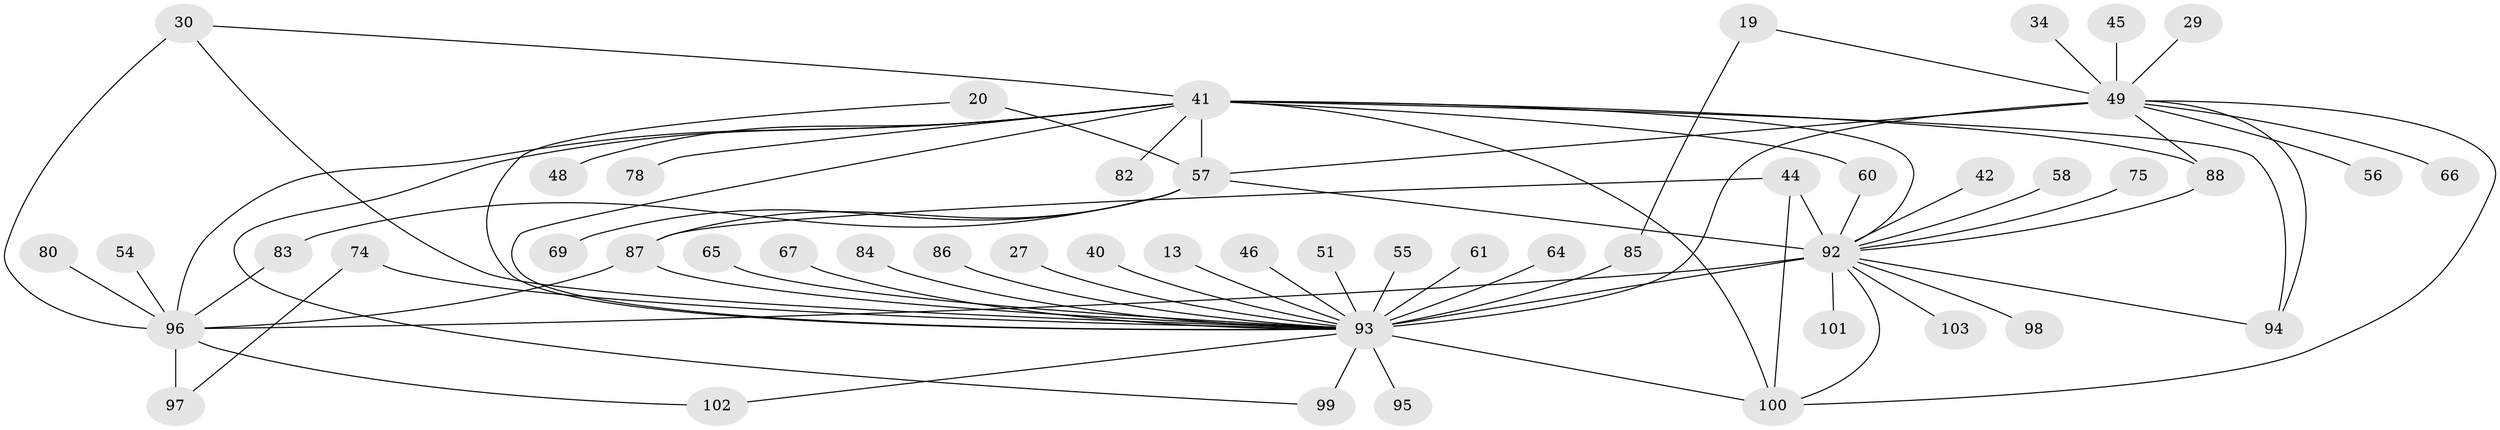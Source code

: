// original degree distribution, {5: 0.019417475728155338, 8: 0.02912621359223301, 10: 0.02912621359223301, 14: 0.009708737864077669, 12: 0.019417475728155338, 6: 0.019417475728155338, 3: 0.13592233009708737, 2: 0.17475728155339806, 4: 0.08737864077669903, 16: 0.009708737864077669, 1: 0.42718446601941745, 7: 0.02912621359223301, 11: 0.009708737864077669}
// Generated by graph-tools (version 1.1) at 2025/48/03/09/25 04:48:24]
// undirected, 51 vertices, 74 edges
graph export_dot {
graph [start="1"]
  node [color=gray90,style=filled];
  13;
  19;
  20;
  27;
  29;
  30 [super="+8"];
  34;
  40;
  41 [super="+36"];
  42;
  44;
  45;
  46;
  48;
  49 [super="+10"];
  51;
  54;
  55;
  56;
  57 [super="+16+31"];
  58;
  60;
  61;
  64;
  65;
  66;
  67;
  69;
  74 [super="+62"];
  75;
  78;
  80;
  82;
  83 [super="+52"];
  84;
  85 [super="+18"];
  86 [super="+73"];
  87 [super="+7"];
  88 [super="+17"];
  92 [super="+63+81+25+32"];
  93 [super="+89+50+79"];
  94 [super="+9"];
  95;
  96 [super="+4+26"];
  97 [super="+47"];
  98;
  99 [super="+38+77+90"];
  100 [super="+12+70+91"];
  101;
  102 [super="+15"];
  103;
  13 -- 93;
  19 -- 85;
  19 -- 49;
  20 -- 57;
  20 -- 93;
  27 -- 93;
  29 -- 49;
  30 -- 93;
  30 -- 96 [weight=2];
  30 -- 41;
  34 -- 49;
  40 -- 93;
  41 -- 92;
  41 -- 96;
  41 -- 99;
  41 -- 100 [weight=2];
  41 -- 78;
  41 -- 48;
  41 -- 82;
  41 -- 94;
  41 -- 88;
  41 -- 57 [weight=4];
  41 -- 60;
  41 -- 93;
  42 -- 92;
  44 -- 100;
  44 -- 87;
  44 -- 92;
  45 -- 49;
  46 -- 93;
  49 -- 66;
  49 -- 100 [weight=3];
  49 -- 56;
  49 -- 57 [weight=2];
  49 -- 88;
  49 -- 93 [weight=4];
  49 -- 94;
  51 -- 93;
  54 -- 96;
  55 -- 93;
  57 -- 69;
  57 -- 87 [weight=4];
  57 -- 83;
  57 -- 92 [weight=5];
  58 -- 92;
  60 -- 92;
  61 -- 93;
  64 -- 93;
  65 -- 93;
  67 -- 93;
  74 -- 97;
  74 -- 93;
  75 -- 92;
  80 -- 96;
  83 -- 96;
  84 -- 93;
  85 -- 93 [weight=2];
  86 -- 93;
  87 -- 93 [weight=3];
  87 -- 96 [weight=2];
  88 -- 92;
  92 -- 100;
  92 -- 93 [weight=7];
  92 -- 98;
  92 -- 101;
  92 -- 103;
  92 -- 94;
  92 -- 96;
  93 -- 100 [weight=2];
  93 -- 99 [weight=2];
  93 -- 95;
  93 -- 102;
  96 -- 97 [weight=2];
  96 -- 102;
}
